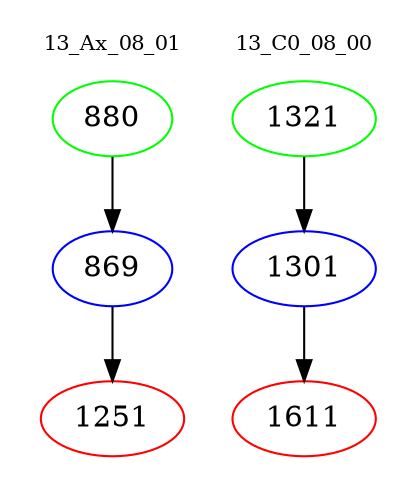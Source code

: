 digraph{
subgraph cluster_0 {
color = white
label = "13_Ax_08_01";
fontsize=10;
T0_880 [label="880", color="green"]
T0_880 -> T0_869 [color="black"]
T0_869 [label="869", color="blue"]
T0_869 -> T0_1251 [color="black"]
T0_1251 [label="1251", color="red"]
}
subgraph cluster_1 {
color = white
label = "13_C0_08_00";
fontsize=10;
T1_1321 [label="1321", color="green"]
T1_1321 -> T1_1301 [color="black"]
T1_1301 [label="1301", color="blue"]
T1_1301 -> T1_1611 [color="black"]
T1_1611 [label="1611", color="red"]
}
}
